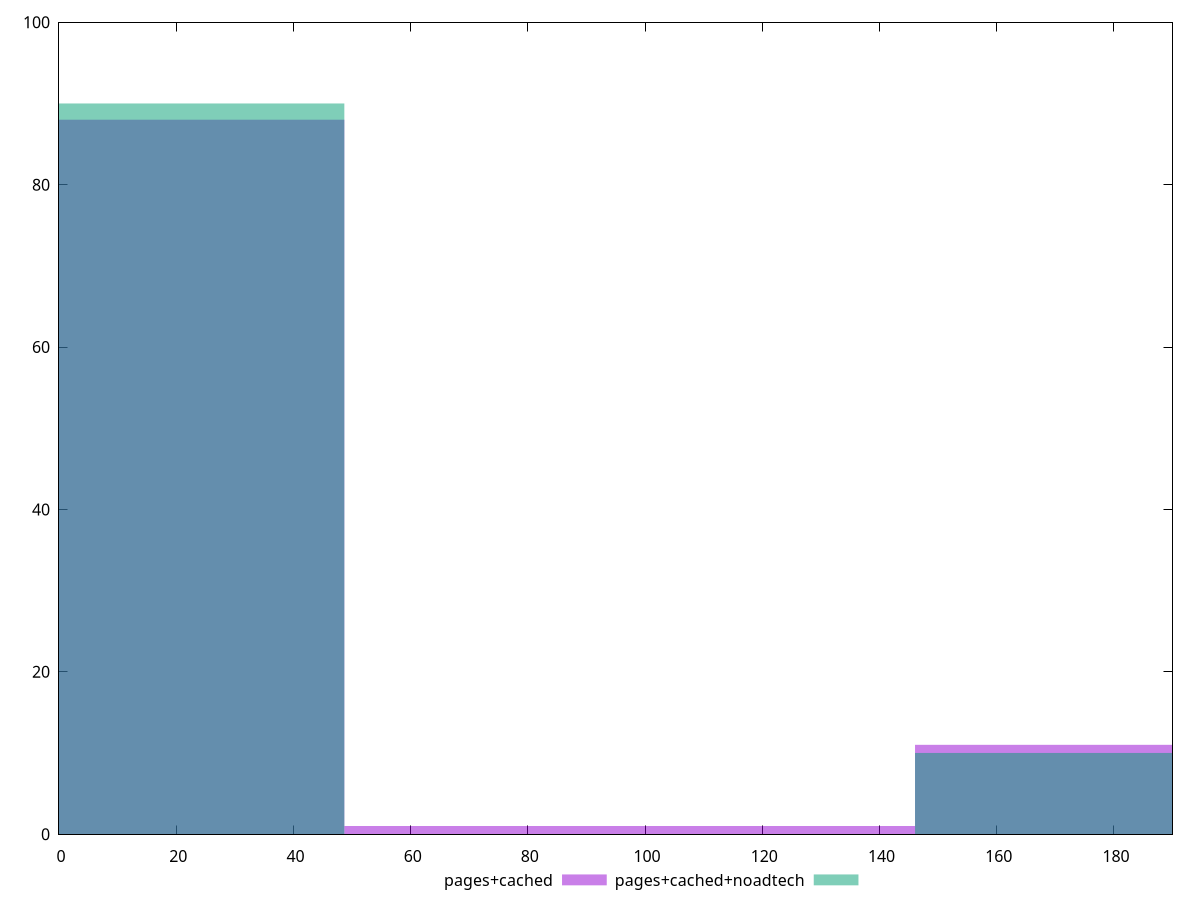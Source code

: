 reset

$pagesCached <<EOF
0 88
194.7558877923635 11
97.37794389618175 1
EOF

$pagesCachedNoadtech <<EOF
0 90
194.7558877923635 10
EOF

set key outside below
set boxwidth 97.37794389618175
set xrange [0:190]
set yrange [0:100]
set trange [0:100]
set style fill transparent solid 0.5 noborder
set terminal svg size 640, 500 enhanced background rgb 'white'
set output "report_00013_2021-02-09T12-04-24.940Z/unminified-css/comparison/histogram/1_vs_2.svg"

plot $pagesCached title "pages+cached" with boxes, \
     $pagesCachedNoadtech title "pages+cached+noadtech" with boxes

reset
